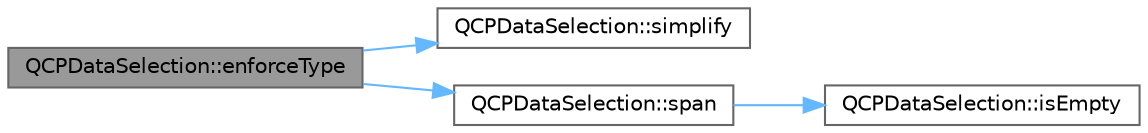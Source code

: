 digraph "QCPDataSelection::enforceType"
{
 // LATEX_PDF_SIZE
  bgcolor="transparent";
  edge [fontname=Helvetica,fontsize=10,labelfontname=Helvetica,labelfontsize=10];
  node [fontname=Helvetica,fontsize=10,shape=box,height=0.2,width=0.4];
  rankdir="LR";
  Node1 [label="QCPDataSelection::enforceType",height=0.2,width=0.4,color="gray40", fillcolor="grey60", style="filled", fontcolor="black",tooltip=" "];
  Node1 -> Node2 [color="steelblue1",style="solid"];
  Node2 [label="QCPDataSelection::simplify",height=0.2,width=0.4,color="grey40", fillcolor="white", style="filled",URL="$class_q_c_p_data_selection.html#a4a2fbad1a6e4d1dd26fdfdf88956f2a4",tooltip=" "];
  Node1 -> Node3 [color="steelblue1",style="solid"];
  Node3 [label="QCPDataSelection::span",height=0.2,width=0.4,color="grey40", fillcolor="white", style="filled",URL="$class_q_c_p_data_selection.html#a890f9291e0b7f065747040de5d68ff7d",tooltip=" "];
  Node3 -> Node4 [color="steelblue1",style="solid"];
  Node4 [label="QCPDataSelection::isEmpty",height=0.2,width=0.4,color="grey40", fillcolor="white", style="filled",URL="$class_q_c_p_data_selection.html#a7f7526b475998dc0c3d6c376b24736c9",tooltip=" "];
}
